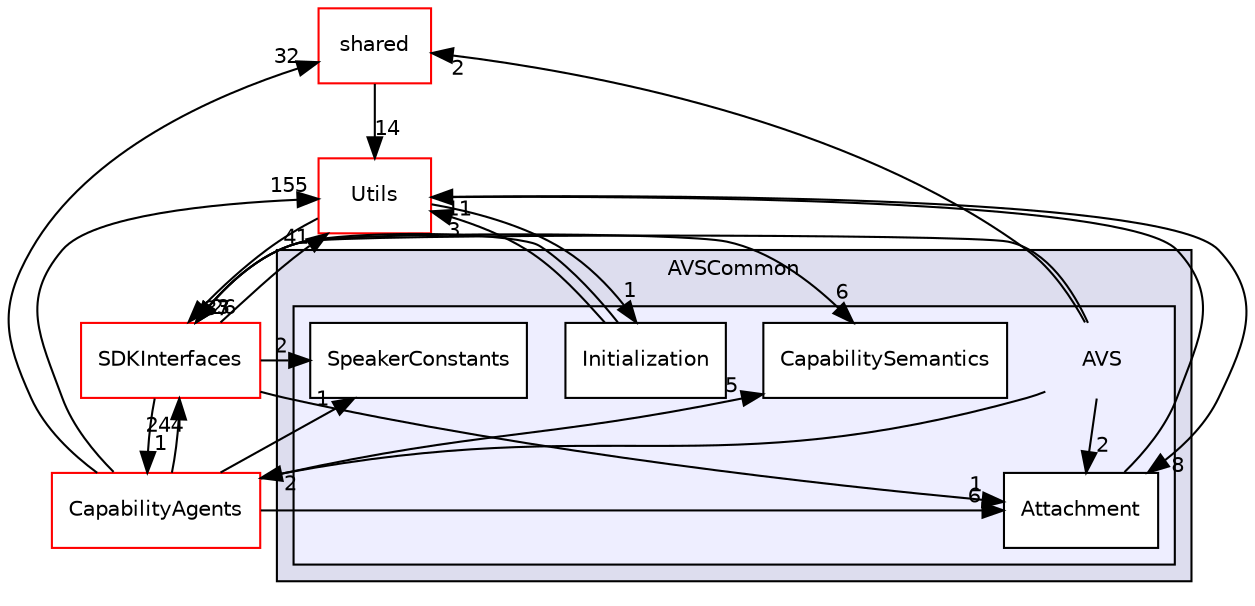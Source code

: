digraph "/workplace/avs-device-sdk/AVSCommon/AVS/include/AVSCommon/AVS" {
  compound=true
  node [ fontsize="10", fontname="Helvetica"];
  edge [ labelfontsize="10", labelfontname="Helvetica"];
  subgraph clusterdir_4c314a0d19d1aa5c860795d42a926e2c {
    graph [ bgcolor="#ddddee", pencolor="black", label="AVSCommon" fontname="Helvetica", fontsize="10", URL="dir_4c314a0d19d1aa5c860795d42a926e2c.html"]
  subgraph clusterdir_1b86ff6fe19386d1d992f6fa0aca02b2 {
    graph [ bgcolor="#eeeeff", pencolor="black", label="" URL="dir_1b86ff6fe19386d1d992f6fa0aca02b2.html"];
    dir_1b86ff6fe19386d1d992f6fa0aca02b2 [shape=plaintext label="AVS"];
    dir_16fdf1dd5a4e411cf30486cba4ef2640 [shape=box label="Attachment" color="black" fillcolor="white" style="filled" URL="dir_16fdf1dd5a4e411cf30486cba4ef2640.html"];
    dir_0e487276cae7857e21e8f6e55aaf0350 [shape=box label="CapabilitySemantics" color="black" fillcolor="white" style="filled" URL="dir_0e487276cae7857e21e8f6e55aaf0350.html"];
    dir_0cdc2576cbdff8bbeec8f5cd9892073c [shape=box label="Initialization" color="black" fillcolor="white" style="filled" URL="dir_0cdc2576cbdff8bbeec8f5cd9892073c.html"];
    dir_b7463c83c41dae53927c12ce5c5c2e58 [shape=box label="SpeakerConstants" color="black" fillcolor="white" style="filled" URL="dir_b7463c83c41dae53927c12ce5c5c2e58.html"];
  }
  }
  dir_9982052f7ce695d12571567315b2fafa [shape=box label="shared" fillcolor="white" style="filled" color="red" URL="dir_9982052f7ce695d12571567315b2fafa.html"];
  dir_7cf910bd1d7603f12ef47ff650cec893 [shape=box label="CapabilityAgents" fillcolor="white" style="filled" color="red" URL="dir_7cf910bd1d7603f12ef47ff650cec893.html"];
  dir_97afc8111b754cf401b73024f872f45d [shape=box label="SDKInterfaces" fillcolor="white" style="filled" color="red" URL="dir_97afc8111b754cf401b73024f872f45d.html"];
  dir_49dd3d9ac5586189aa170bac46425b9c [shape=box label="Utils" fillcolor="white" style="filled" color="red" URL="dir_49dd3d9ac5586189aa170bac46425b9c.html"];
  dir_9982052f7ce695d12571567315b2fafa->dir_49dd3d9ac5586189aa170bac46425b9c [headlabel="14", labeldistance=1.5 headhref="dir_000598_000167.html"];
  dir_7cf910bd1d7603f12ef47ff650cec893->dir_9982052f7ce695d12571567315b2fafa [headlabel="32", labeldistance=1.5 headhref="dir_000357_000598.html"];
  dir_7cf910bd1d7603f12ef47ff650cec893->dir_16fdf1dd5a4e411cf30486cba4ef2640 [headlabel="6", labeldistance=1.5 headhref="dir_000357_000147.html"];
  dir_7cf910bd1d7603f12ef47ff650cec893->dir_97afc8111b754cf401b73024f872f45d [headlabel="244", labeldistance=1.5 headhref="dir_000357_000018.html"];
  dir_7cf910bd1d7603f12ef47ff650cec893->dir_49dd3d9ac5586189aa170bac46425b9c [headlabel="155", labeldistance=1.5 headhref="dir_000357_000167.html"];
  dir_7cf910bd1d7603f12ef47ff650cec893->dir_b7463c83c41dae53927c12ce5c5c2e58 [headlabel="1", labeldistance=1.5 headhref="dir_000357_000159.html"];
  dir_7cf910bd1d7603f12ef47ff650cec893->dir_0e487276cae7857e21e8f6e55aaf0350 [headlabel="5", labeldistance=1.5 headhref="dir_000357_000148.html"];
  dir_0cdc2576cbdff8bbeec8f5cd9892073c->dir_97afc8111b754cf401b73024f872f45d [headlabel="3", labeldistance=1.5 headhref="dir_000154_000018.html"];
  dir_0cdc2576cbdff8bbeec8f5cd9892073c->dir_49dd3d9ac5586189aa170bac46425b9c [headlabel="3", labeldistance=1.5 headhref="dir_000154_000167.html"];
  dir_16fdf1dd5a4e411cf30486cba4ef2640->dir_49dd3d9ac5586189aa170bac46425b9c [headlabel="11", labeldistance=1.5 headhref="dir_000147_000167.html"];
  dir_97afc8111b754cf401b73024f872f45d->dir_7cf910bd1d7603f12ef47ff650cec893 [headlabel="1", labeldistance=1.5 headhref="dir_000018_000357.html"];
  dir_97afc8111b754cf401b73024f872f45d->dir_16fdf1dd5a4e411cf30486cba4ef2640 [headlabel="1", labeldistance=1.5 headhref="dir_000018_000147.html"];
  dir_97afc8111b754cf401b73024f872f45d->dir_49dd3d9ac5586189aa170bac46425b9c [headlabel="41", labeldistance=1.5 headhref="dir_000018_000167.html"];
  dir_97afc8111b754cf401b73024f872f45d->dir_b7463c83c41dae53927c12ce5c5c2e58 [headlabel="2", labeldistance=1.5 headhref="dir_000018_000159.html"];
  dir_97afc8111b754cf401b73024f872f45d->dir_0e487276cae7857e21e8f6e55aaf0350 [headlabel="6", labeldistance=1.5 headhref="dir_000018_000148.html"];
  dir_49dd3d9ac5586189aa170bac46425b9c->dir_0cdc2576cbdff8bbeec8f5cd9892073c [headlabel="1", labeldistance=1.5 headhref="dir_000167_000154.html"];
  dir_49dd3d9ac5586189aa170bac46425b9c->dir_16fdf1dd5a4e411cf30486cba4ef2640 [headlabel="8", labeldistance=1.5 headhref="dir_000167_000147.html"];
  dir_49dd3d9ac5586189aa170bac46425b9c->dir_97afc8111b754cf401b73024f872f45d [headlabel="37", labeldistance=1.5 headhref="dir_000167_000018.html"];
  dir_1b86ff6fe19386d1d992f6fa0aca02b2->dir_9982052f7ce695d12571567315b2fafa [headlabel="2", labeldistance=1.5 headhref="dir_000146_000598.html"];
  dir_1b86ff6fe19386d1d992f6fa0aca02b2->dir_7cf910bd1d7603f12ef47ff650cec893 [headlabel="2", labeldistance=1.5 headhref="dir_000146_000357.html"];
  dir_1b86ff6fe19386d1d992f6fa0aca02b2->dir_16fdf1dd5a4e411cf30486cba4ef2640 [headlabel="2", labeldistance=1.5 headhref="dir_000146_000147.html"];
  dir_1b86ff6fe19386d1d992f6fa0aca02b2->dir_97afc8111b754cf401b73024f872f45d [headlabel="26", labeldistance=1.5 headhref="dir_000146_000018.html"];
}
